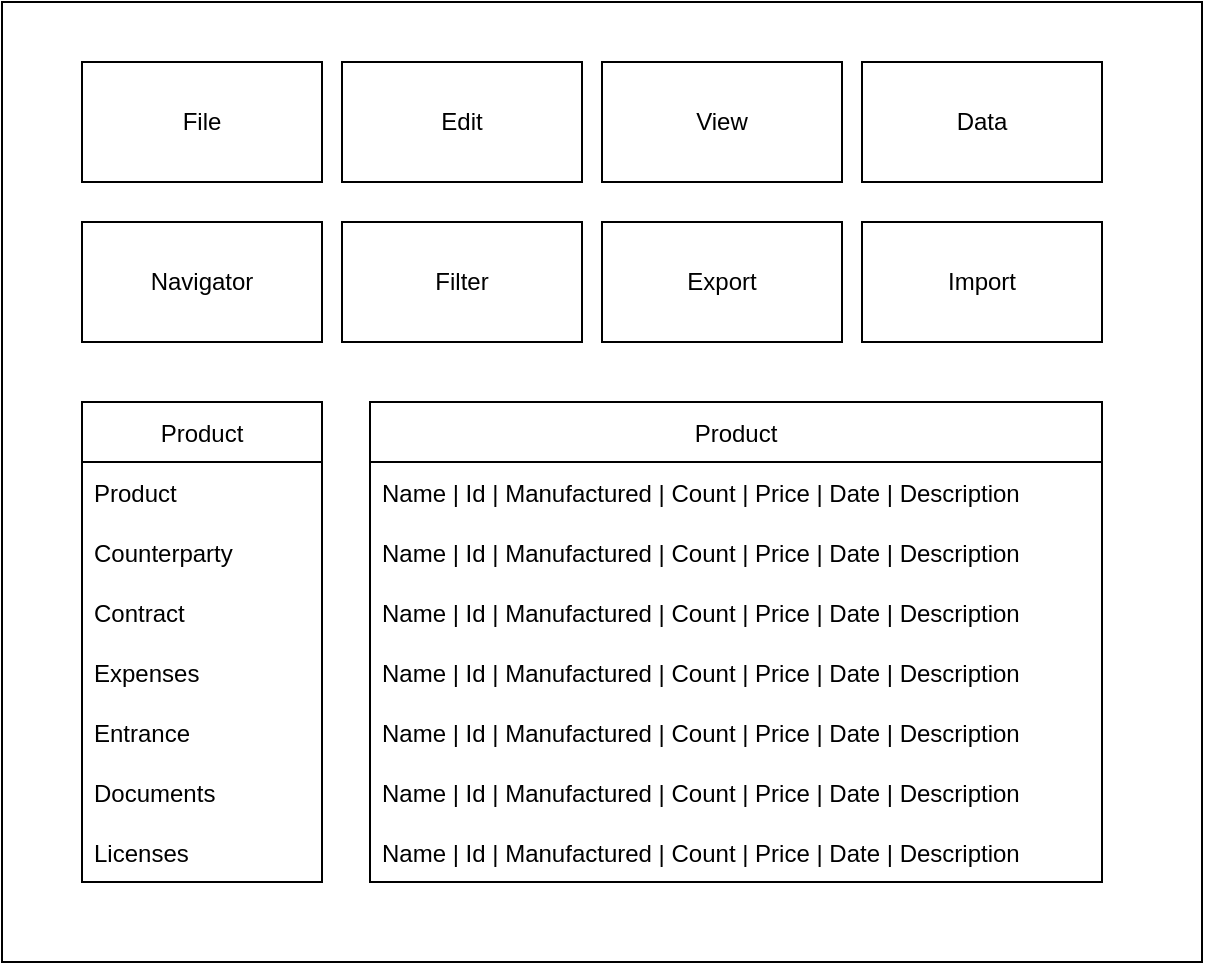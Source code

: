 <mxfile version="20.4.1" type="device"><diagram id="xFiIFBCCkElctf41OyUH" name="Страница 1"><mxGraphModel dx="794" dy="481" grid="1" gridSize="10" guides="1" tooltips="1" connect="1" arrows="1" fold="1" page="1" pageScale="1" pageWidth="827" pageHeight="1169" math="0" shadow="0"><root><mxCell id="0"/><mxCell id="1" parent="0"/><mxCell id="-DtCvI67FS9_IyTvJV1J-47" value="" style="rounded=0;whiteSpace=wrap;html=1;" vertex="1" parent="1"><mxGeometry x="160" y="640" width="600" height="480" as="geometry"/></mxCell><mxCell id="-DtCvI67FS9_IyTvJV1J-48" value="File" style="rounded=0;whiteSpace=wrap;html=1;" vertex="1" parent="1"><mxGeometry x="200" y="670" width="120" height="60" as="geometry"/></mxCell><mxCell id="-DtCvI67FS9_IyTvJV1J-49" value="Edit" style="rounded=0;whiteSpace=wrap;html=1;" vertex="1" parent="1"><mxGeometry x="330" y="670" width="120" height="60" as="geometry"/></mxCell><mxCell id="-DtCvI67FS9_IyTvJV1J-50" value="View" style="rounded=0;whiteSpace=wrap;html=1;" vertex="1" parent="1"><mxGeometry x="460" y="670" width="120" height="60" as="geometry"/></mxCell><mxCell id="-DtCvI67FS9_IyTvJV1J-51" value="Data" style="rounded=0;whiteSpace=wrap;html=1;" vertex="1" parent="1"><mxGeometry x="590" y="670" width="120" height="60" as="geometry"/></mxCell><mxCell id="-DtCvI67FS9_IyTvJV1J-52" value="Navigator" style="rounded=0;whiteSpace=wrap;html=1;" vertex="1" parent="1"><mxGeometry x="200" y="750" width="120" height="60" as="geometry"/></mxCell><mxCell id="-DtCvI67FS9_IyTvJV1J-53" value="Filter" style="rounded=0;whiteSpace=wrap;html=1;" vertex="1" parent="1"><mxGeometry x="330" y="750" width="120" height="60" as="geometry"/></mxCell><mxCell id="-DtCvI67FS9_IyTvJV1J-54" value="Export" style="rounded=0;whiteSpace=wrap;html=1;" vertex="1" parent="1"><mxGeometry x="460" y="750" width="120" height="60" as="geometry"/></mxCell><mxCell id="-DtCvI67FS9_IyTvJV1J-55" value="Import" style="rounded=0;whiteSpace=wrap;html=1;" vertex="1" parent="1"><mxGeometry x="590" y="750" width="120" height="60" as="geometry"/></mxCell><mxCell id="-DtCvI67FS9_IyTvJV1J-56" value="Product" style="swimlane;fontStyle=0;childLayout=stackLayout;horizontal=1;startSize=30;horizontalStack=0;resizeParent=1;resizeParentMax=0;resizeLast=0;collapsible=1;marginBottom=0;" vertex="1" parent="1"><mxGeometry x="200" y="840" width="120" height="240" as="geometry"/></mxCell><mxCell id="-DtCvI67FS9_IyTvJV1J-57" value="Product" style="text;strokeColor=none;fillColor=none;align=left;verticalAlign=middle;spacingLeft=4;spacingRight=4;overflow=hidden;points=[[0,0.5],[1,0.5]];portConstraint=eastwest;rotatable=0;" vertex="1" parent="-DtCvI67FS9_IyTvJV1J-56"><mxGeometry y="30" width="120" height="30" as="geometry"/></mxCell><mxCell id="-DtCvI67FS9_IyTvJV1J-58" value="Сounterparty" style="text;strokeColor=none;fillColor=none;align=left;verticalAlign=middle;spacingLeft=4;spacingRight=4;overflow=hidden;points=[[0,0.5],[1,0.5]];portConstraint=eastwest;rotatable=0;" vertex="1" parent="-DtCvI67FS9_IyTvJV1J-56"><mxGeometry y="60" width="120" height="30" as="geometry"/></mxCell><mxCell id="-DtCvI67FS9_IyTvJV1J-59" value="Contract" style="text;strokeColor=none;fillColor=none;align=left;verticalAlign=middle;spacingLeft=4;spacingRight=4;overflow=hidden;points=[[0,0.5],[1,0.5]];portConstraint=eastwest;rotatable=0;" vertex="1" parent="-DtCvI67FS9_IyTvJV1J-56"><mxGeometry y="90" width="120" height="30" as="geometry"/></mxCell><mxCell id="-DtCvI67FS9_IyTvJV1J-60" value="Expenses" style="text;strokeColor=none;fillColor=none;align=left;verticalAlign=middle;spacingLeft=4;spacingRight=4;overflow=hidden;points=[[0,0.5],[1,0.5]];portConstraint=eastwest;rotatable=0;" vertex="1" parent="-DtCvI67FS9_IyTvJV1J-56"><mxGeometry y="120" width="120" height="30" as="geometry"/></mxCell><mxCell id="-DtCvI67FS9_IyTvJV1J-61" value="Entrance" style="text;strokeColor=none;fillColor=none;align=left;verticalAlign=middle;spacingLeft=4;spacingRight=4;overflow=hidden;points=[[0,0.5],[1,0.5]];portConstraint=eastwest;rotatable=0;" vertex="1" parent="-DtCvI67FS9_IyTvJV1J-56"><mxGeometry y="150" width="120" height="30" as="geometry"/></mxCell><mxCell id="-DtCvI67FS9_IyTvJV1J-62" value="Documents" style="text;strokeColor=none;fillColor=none;align=left;verticalAlign=middle;spacingLeft=4;spacingRight=4;overflow=hidden;points=[[0,0.5],[1,0.5]];portConstraint=eastwest;rotatable=0;" vertex="1" parent="-DtCvI67FS9_IyTvJV1J-56"><mxGeometry y="180" width="120" height="30" as="geometry"/></mxCell><mxCell id="-DtCvI67FS9_IyTvJV1J-70" value="Licenses" style="text;strokeColor=none;fillColor=none;align=left;verticalAlign=middle;spacingLeft=4;spacingRight=4;overflow=hidden;points=[[0,0.5],[1,0.5]];portConstraint=eastwest;rotatable=0;" vertex="1" parent="-DtCvI67FS9_IyTvJV1J-56"><mxGeometry y="210" width="120" height="30" as="geometry"/></mxCell><mxCell id="-DtCvI67FS9_IyTvJV1J-72" value="Product" style="swimlane;fontStyle=0;childLayout=stackLayout;horizontal=1;startSize=30;horizontalStack=0;resizeParent=1;resizeParentMax=0;resizeLast=0;collapsible=1;marginBottom=0;" vertex="1" parent="1"><mxGeometry x="344" y="840" width="366" height="240" as="geometry"/></mxCell><mxCell id="-DtCvI67FS9_IyTvJV1J-73" value="Name | Id | Manufactured | Count | Price | Date | Description" style="text;strokeColor=none;fillColor=none;align=left;verticalAlign=middle;spacingLeft=4;spacingRight=4;overflow=hidden;points=[[0,0.5],[1,0.5]];portConstraint=eastwest;rotatable=0;" vertex="1" parent="-DtCvI67FS9_IyTvJV1J-72"><mxGeometry y="30" width="366" height="30" as="geometry"/></mxCell><mxCell id="-DtCvI67FS9_IyTvJV1J-74" value="Name | Id | Manufactured | Count | Price | Date | Description" style="text;strokeColor=none;fillColor=none;align=left;verticalAlign=middle;spacingLeft=4;spacingRight=4;overflow=hidden;points=[[0,0.5],[1,0.5]];portConstraint=eastwest;rotatable=0;" vertex="1" parent="-DtCvI67FS9_IyTvJV1J-72"><mxGeometry y="60" width="366" height="30" as="geometry"/></mxCell><mxCell id="-DtCvI67FS9_IyTvJV1J-75" value="Name | Id | Manufactured | Count | Price | Date | Description" style="text;strokeColor=none;fillColor=none;align=left;verticalAlign=middle;spacingLeft=4;spacingRight=4;overflow=hidden;points=[[0,0.5],[1,0.5]];portConstraint=eastwest;rotatable=0;" vertex="1" parent="-DtCvI67FS9_IyTvJV1J-72"><mxGeometry y="90" width="366" height="30" as="geometry"/></mxCell><mxCell id="-DtCvI67FS9_IyTvJV1J-76" value="Name | Id | Manufactured | Count | Price | Date | Description" style="text;strokeColor=none;fillColor=none;align=left;verticalAlign=middle;spacingLeft=4;spacingRight=4;overflow=hidden;points=[[0,0.5],[1,0.5]];portConstraint=eastwest;rotatable=0;" vertex="1" parent="-DtCvI67FS9_IyTvJV1J-72"><mxGeometry y="120" width="366" height="30" as="geometry"/></mxCell><mxCell id="-DtCvI67FS9_IyTvJV1J-77" value="Name | Id | Manufactured | Count | Price | Date | Description" style="text;strokeColor=none;fillColor=none;align=left;verticalAlign=middle;spacingLeft=4;spacingRight=4;overflow=hidden;points=[[0,0.5],[1,0.5]];portConstraint=eastwest;rotatable=0;" vertex="1" parent="-DtCvI67FS9_IyTvJV1J-72"><mxGeometry y="150" width="366" height="30" as="geometry"/></mxCell><mxCell id="-DtCvI67FS9_IyTvJV1J-78" value="Name | Id | Manufactured | Count | Price | Date | Description" style="text;strokeColor=none;fillColor=none;align=left;verticalAlign=middle;spacingLeft=4;spacingRight=4;overflow=hidden;points=[[0,0.5],[1,0.5]];portConstraint=eastwest;rotatable=0;" vertex="1" parent="-DtCvI67FS9_IyTvJV1J-72"><mxGeometry y="180" width="366" height="30" as="geometry"/></mxCell><mxCell id="-DtCvI67FS9_IyTvJV1J-79" value="Name | Id | Manufactured | Count | Price | Date | Description" style="text;strokeColor=none;fillColor=none;align=left;verticalAlign=middle;spacingLeft=4;spacingRight=4;overflow=hidden;points=[[0,0.5],[1,0.5]];portConstraint=eastwest;rotatable=0;" vertex="1" parent="-DtCvI67FS9_IyTvJV1J-72"><mxGeometry y="210" width="366" height="30" as="geometry"/></mxCell></root></mxGraphModel></diagram></mxfile>